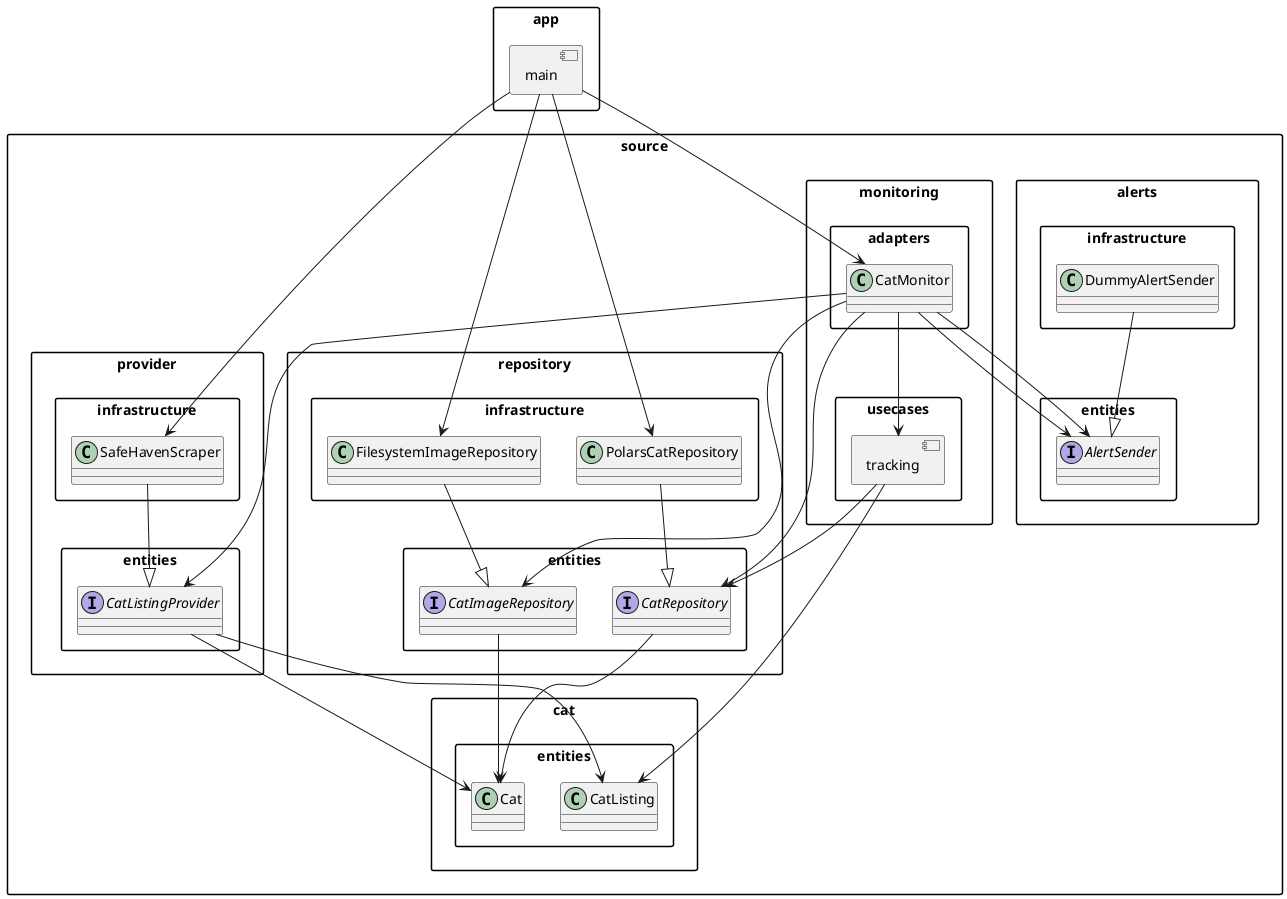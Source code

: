 @startuml FelineFinder

skinparam packageStyle rectangle
allow_mixing

package source {   
    package "cat" {
        package "entities" {
            class Cat
            class CatListing
        }
    }

    
    package "provider" {
        package "entities" {
            interface CatListingProvider

            CatListingProvider --> CatListing
            CatListingProvider --> Cat
        }

        package "infrastructure" {
            class SafeHavenScraper

            SafeHavenScraper --|> CatListingProvider
        }
    }

    package "repository" {
        package "entities" {
            interface CatRepository
            interface CatImageRepository

            CatRepository --> Cat
            CatImageRepository --> Cat
        }

        package "infrastructure" {
            class PolarsCatRepository
            class FilesystemImageRepository

            PolarsCatRepository --|> CatRepository
            FilesystemImageRepository --|> CatImageRepository
        }
    }

    package "alerts"{
        package "entities" {
            interface AlertSender
        }

        package "infrastructure" {
            class DummyAlertSender

            DummyAlertSender --|> AlertSender
        }
    }

    package "monitoring" {
        package "usecases" {
            component tracking
            tracking --> CatListing
            tracking --> CatRepository
        }

        package "adapters" {
            class CatMonitor
            CatMonitor --> tracking
            CatMonitor --> AlertSender
            CatMonitor --> CatListingProvider
            CatMonitor --> CatRepository
            CatMonitor --> CatImageRepository
            CatMonitor --> AlertSender
        }
    }
}

package "app" {
  component main

    main --> CatMonitor
    main --> FilesystemImageRepository
    main --> PolarsCatRepository
    main --> SafeHavenScraper
}



@enduml
